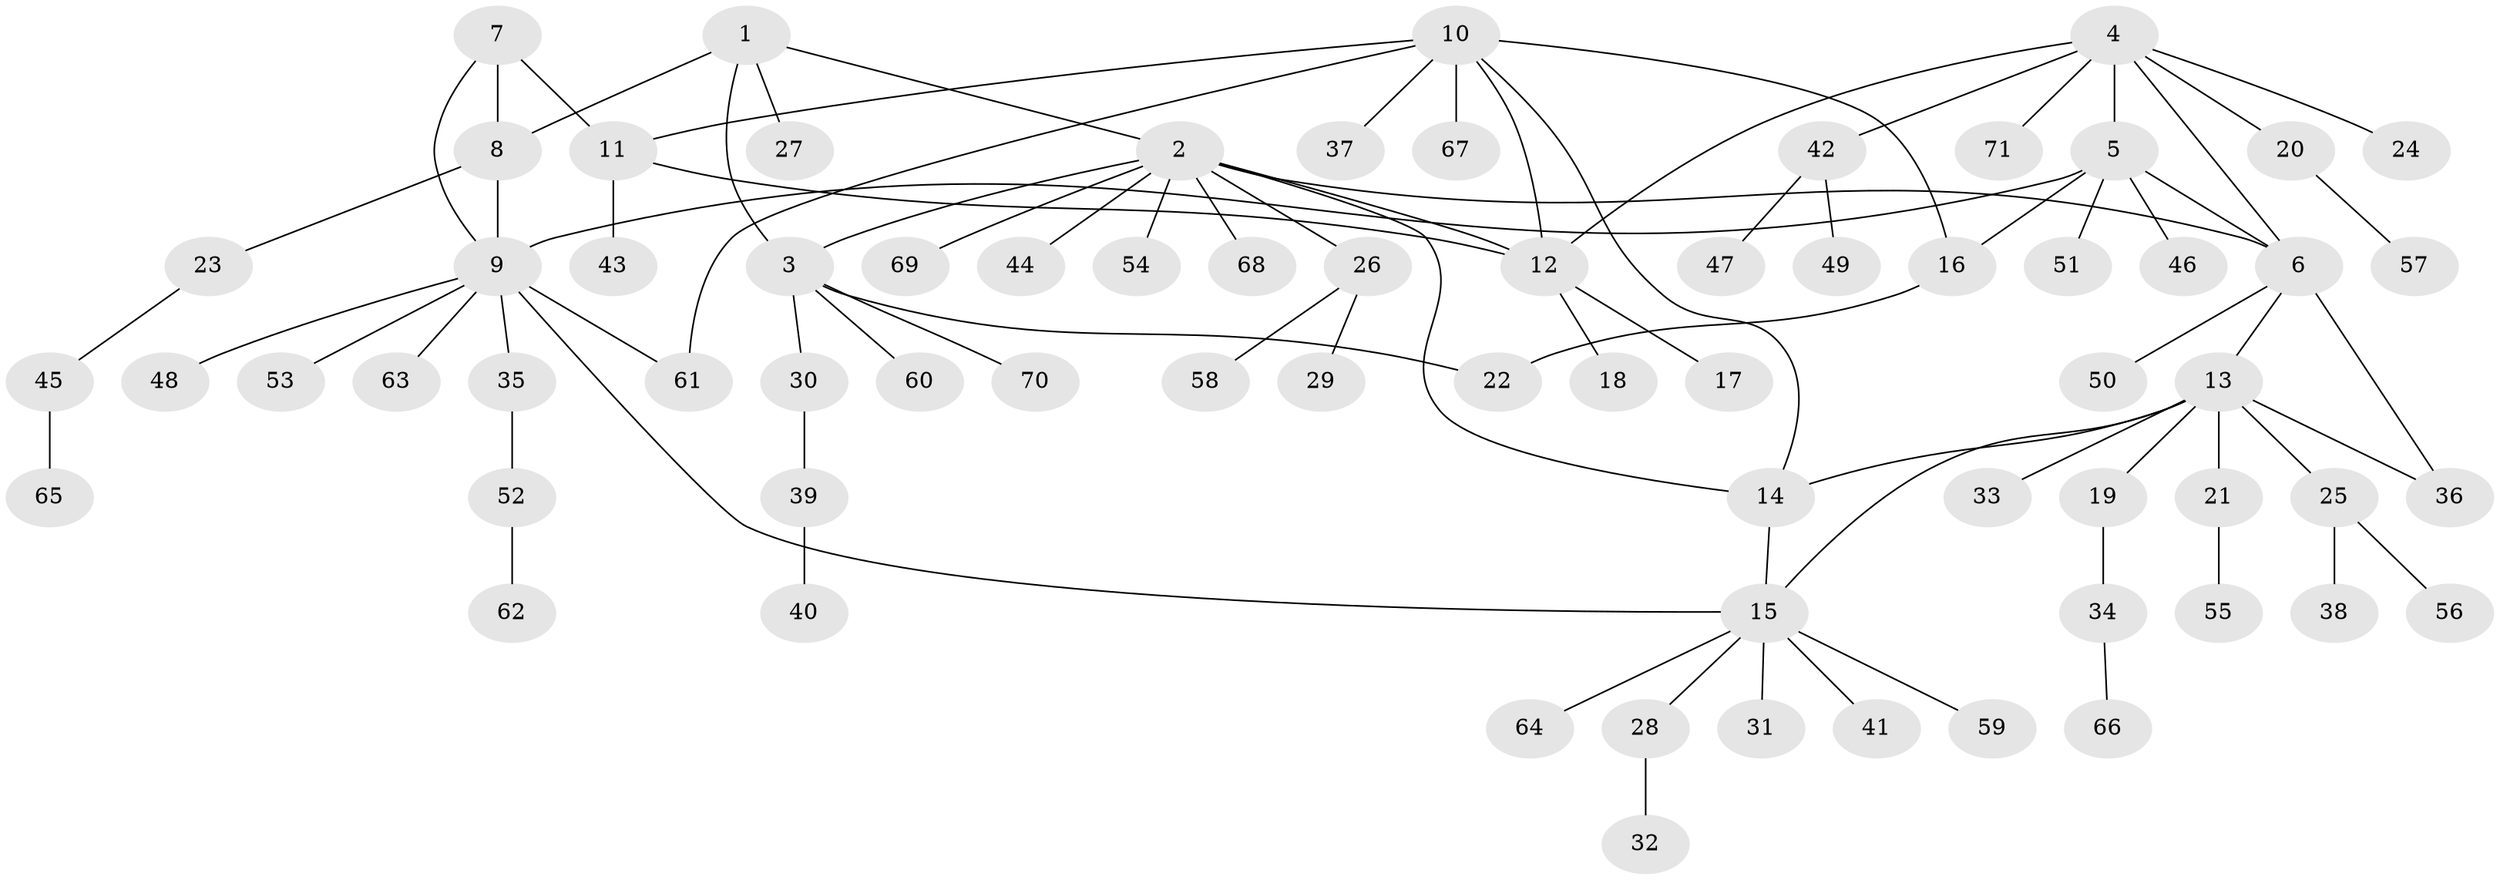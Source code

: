 // Generated by graph-tools (version 1.1) at 2025/26/03/09/25 03:26:49]
// undirected, 71 vertices, 85 edges
graph export_dot {
graph [start="1"]
  node [color=gray90,style=filled];
  1;
  2;
  3;
  4;
  5;
  6;
  7;
  8;
  9;
  10;
  11;
  12;
  13;
  14;
  15;
  16;
  17;
  18;
  19;
  20;
  21;
  22;
  23;
  24;
  25;
  26;
  27;
  28;
  29;
  30;
  31;
  32;
  33;
  34;
  35;
  36;
  37;
  38;
  39;
  40;
  41;
  42;
  43;
  44;
  45;
  46;
  47;
  48;
  49;
  50;
  51;
  52;
  53;
  54;
  55;
  56;
  57;
  58;
  59;
  60;
  61;
  62;
  63;
  64;
  65;
  66;
  67;
  68;
  69;
  70;
  71;
  1 -- 2;
  1 -- 3;
  1 -- 8;
  1 -- 27;
  2 -- 3;
  2 -- 6;
  2 -- 12;
  2 -- 14;
  2 -- 26;
  2 -- 44;
  2 -- 54;
  2 -- 68;
  2 -- 69;
  3 -- 22;
  3 -- 30;
  3 -- 60;
  3 -- 70;
  4 -- 5;
  4 -- 6;
  4 -- 12;
  4 -- 20;
  4 -- 24;
  4 -- 42;
  4 -- 71;
  5 -- 6;
  5 -- 9;
  5 -- 16;
  5 -- 46;
  5 -- 51;
  6 -- 13;
  6 -- 36;
  6 -- 50;
  7 -- 8;
  7 -- 9;
  7 -- 11;
  8 -- 9;
  8 -- 23;
  9 -- 15;
  9 -- 35;
  9 -- 48;
  9 -- 53;
  9 -- 61;
  9 -- 63;
  10 -- 11;
  10 -- 12;
  10 -- 14;
  10 -- 16;
  10 -- 37;
  10 -- 61;
  10 -- 67;
  11 -- 12;
  11 -- 43;
  12 -- 17;
  12 -- 18;
  13 -- 14;
  13 -- 15;
  13 -- 19;
  13 -- 21;
  13 -- 25;
  13 -- 33;
  13 -- 36;
  14 -- 15;
  15 -- 28;
  15 -- 31;
  15 -- 41;
  15 -- 59;
  15 -- 64;
  16 -- 22;
  19 -- 34;
  20 -- 57;
  21 -- 55;
  23 -- 45;
  25 -- 38;
  25 -- 56;
  26 -- 29;
  26 -- 58;
  28 -- 32;
  30 -- 39;
  34 -- 66;
  35 -- 52;
  39 -- 40;
  42 -- 47;
  42 -- 49;
  45 -- 65;
  52 -- 62;
}
